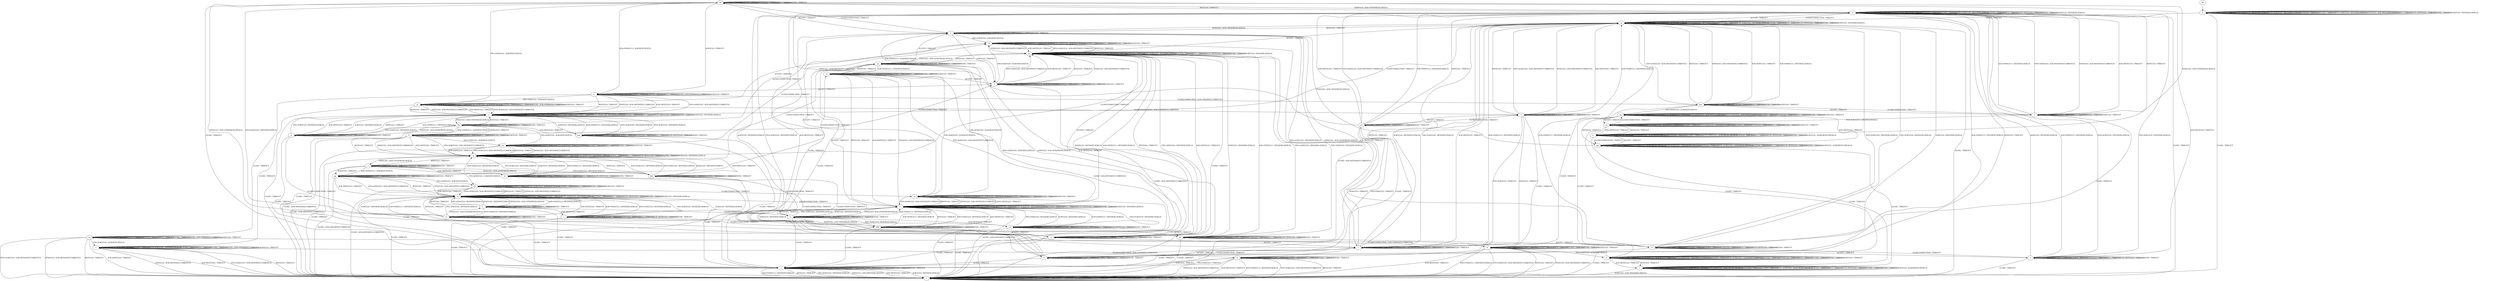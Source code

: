 digraph "" {
	graph ["Incoming time"=0.7572121620178223,
		"Outgoing time"=1.095182180404663,
		Output="{'States': 56, 'Transitions': 716, 'Filename': '../results/tcp_rerun/TCP_FreeBSD_Server-TCP_FreeBSD_Server-5.dot'}",
		Reference="{'States': 56, 'Transitions': 716, 'Filename': '../subjects/tcp/TCP_FreeBSD_Server.dot'}",
		Solver=yices,
		Updated="{'States': 56, 'Transitions': 716, 'Filename': '../subjects/tcp/TCP_FreeBSD_Server.dot'}",
		"f-measure"=1.0,
		precision=1.0,
		recall=1.0
	];
	a -> a	[key=0,
		label="CLOSECONNECTION / TIMEOUT"];
	a -> a	[key=1,
		label="ACK+PSH(V,V,1) / RST(ZERO,ZERO,0)"];
	a -> a	[key=2,
		label="SYN+ACK(V,V,0) / RST(ZERO,ZERO,0)"];
	a -> a	[key=3,
		label="RST(V,V,0) / TIMEOUT"];
	a -> a	[key=4,
		label="ACCEPT / TIMEOUT"];
	a -> a	[key=5,
		label="FIN+ACK(V,V,0) / RST(ZERO,ZERO,0)"];
	a -> a	[key=6,
		label="LISTEN / TIMEOUT"];
	a -> a	[key=7,
		label="SYN(V,V,0) / ACK+RST(ZERO,NEXT,0)"];
	a -> a	[key=8,
		label="RCV / TIMEOUT"];
	a -> a	[key=9,
		label="ACK+RST(V,V,0) / TIMEOUT"];
	a -> a	[key=10,
		label="CLOSE / TIMEOUT"];
	a -> a	[key=11,
		label="SEND / TIMEOUT"];
	a -> a	[key=12,
		label="ACK(V,V,0) / RST(ZERO,ZERO,0)"];
	b -> a	[key=0,
		label="ACK+PSH(V,V,1) / RST(NEXT,ZERO,0)"];
	b -> a	[key=1,
		label="SYN+ACK(V,V,0) / ACK+RST(NEXT,CURRENT,0)"];
	b -> a	[key=2,
		label="RST(V,V,0) / TIMEOUT"];
	b -> a	[key=3,
		label="SYN(V,V,0) / ACK+RST(NEXT,CURRENT,0)"];
	b -> a	[key=4,
		label="ACK+RST(V,V,0) / TIMEOUT"];
	b -> b	[key=0,
		label="CLOSECONNECTION / TIMEOUT"];
	b -> b	[key=1,
		label="ACCEPT / TIMEOUT"];
	b -> b	[key=2,
		label="LISTEN / TIMEOUT"];
	b -> b	[key=3,
		label="RCV / TIMEOUT"];
	b -> b	[key=4,
		label="CLOSE / TIMEOUT"];
	b -> b	[key=5,
		label="SEND / TIMEOUT"];
	b -> x	[key=0,
		label="FIN+ACK(V,V,0) / TIMEOUT"];
	b -> x	[key=1,
		label="ACK(V,V,0) / TIMEOUT"];
	c -> a	[key=0,
		label="SYN+ACK(V,V,0) / ACK+RST(NEXT,CURRENT,0)"];
	c -> a	[key=1,
		label="RST(V,V,0) / TIMEOUT"];
	c -> a	[key=2,
		label="SYN(V,V,0) / ACK+RST(NEXT,CURRENT,0)"];
	c -> a	[key=3,
		label="ACK+RST(V,V,0) / TIMEOUT"];
	c -> b	[key=0,
		label="CLOSECONNECTION / ACK+FIN(NEXT,CURRENT,0)"];
	c -> c	[key=0,
		label="ACK+PSH(V,V,1) / ACK(NEXT,NEXT,0)"];
	c -> c	[key=1,
		label="ACCEPT / TIMEOUT"];
	c -> c	[key=2,
		label="FIN+ACK(V,V,0) / ACK(NEXT,NEXT,0)"];
	c -> c	[key=3,
		label="LISTEN / TIMEOUT"];
	c -> c	[key=4,
		label="RCV / TIMEOUT"];
	c -> c	[key=5,
		label="CLOSE / TIMEOUT"];
	c -> c	[key=6,
		label="SEND / ACK+PSH(NEXT,CURRENT,1)"];
	c -> c	[key=7,
		label="ACK(V,V,0) / TIMEOUT"];
	d -> a	[key=0,
		label="CLOSE / TIMEOUT"];
	d -> d	[key=0,
		label="ACK+PSH(V,V,1) / RST(ZERO,ZERO,0)"];
	d -> d	[key=1,
		label="SYN+ACK(V,V,0) / RST(ZERO,ZERO,0)"];
	d -> d	[key=2,
		label="RST(V,V,0) / TIMEOUT"];
	d -> d	[key=3,
		label="ACCEPT / TIMEOUT"];
	d -> d	[key=4,
		label="FIN+ACK(V,V,0) / RST(ZERO,ZERO,0)"];
	d -> d	[key=5,
		label="LISTEN / TIMEOUT"];
	d -> d	[key=6,
		label="RCV / TIMEOUT"];
	d -> d	[key=7,
		label="ACK+RST(V,V,0) / TIMEOUT"];
	d -> d	[key=8,
		label="SEND / TIMEOUT"];
	d -> d	[key=9,
		label="ACK(V,V,0) / RST(ZERO,ZERO,0)"];
	d -> g	[key=0,
		label="CLOSECONNECTION / TIMEOUT"];
	d -> kk	[key=0,
		label="SYN(V,V,0) / ACK+SYN(FRESH,NEXT,0)"];
	e -> e	[key=0,
		label="CLOSECONNECTION / TIMEOUT"];
	e -> e	[key=1,
		label="LISTEN / TIMEOUT"];
	e -> e	[key=2,
		label="SYN(V,V,0) / TIMEOUT"];
	e -> e	[key=3,
		label="RCV / TIMEOUT"];
	e -> e	[key=4,
		label="SEND / TIMEOUT"];
	e -> g	[key=0,
		label="RST(V,V,0) / TIMEOUT"];
	e -> i	[key=0,
		label="ACK+PSH(V,V,1) / ACK(NEXT,NEXT,0)"];
	e -> i	[key=1,
		label="ACK(V,V,0) / TIMEOUT"];
	e -> t	[key=0,
		label="SYN+ACK(V,V,0) / RST(NEXT,ZERO,0)"];
	e -> x	[key=0,
		label="CLOSE / TIMEOUT"];
	e -> ff	[key=0,
		label="FIN+ACK(V,V,0) / ACK(NEXT,NEXT,0)"];
	e -> kk	[key=0,
		label="ACCEPT / TIMEOUT"];
	e -> tt	[key=0,
		label="ACK+RST(V,V,0) / TIMEOUT"];
	f -> b	[key=0,
		label="CLOSE / TIMEOUT"];
	f -> f	[key=0,
		label="CLOSECONNECTION / TIMEOUT"];
	f -> f	[key=1,
		label="LISTEN / TIMEOUT"];
	f -> f	[key=2,
		label="RCV / TIMEOUT"];
	f -> f	[key=3,
		label="SEND / TIMEOUT"];
	f -> g	[key=0,
		label="ACK+PSH(V,V,1) / RST(NEXT,ZERO,0)"];
	f -> g	[key=1,
		label="SYN+ACK(V,V,0) / ACK+RST(NEXT,CURRENT,0)"];
	f -> g	[key=2,
		label="RST(V,V,0) / TIMEOUT"];
	f -> g	[key=3,
		label="SYN(V,V,0) / ACK+RST(NEXT,CURRENT,0)"];
	f -> g	[key=4,
		label="ACK+RST(V,V,0) / TIMEOUT"];
	f -> t	[key=0,
		label="FIN+ACK(V,V,0) / TIMEOUT"];
	f -> t	[key=1,
		label="ACK(V,V,0) / TIMEOUT"];
	f -> nn	[key=0,
		label="ACCEPT / TIMEOUT"];
	g -> a	[key=0,
		label="CLOSE / TIMEOUT"];
	g -> d	[key=0,
		label="ACCEPT / TIMEOUT"];
	g -> e	[key=0,
		label="SYN(V,V,0) / ACK+SYN(FRESH,NEXT,0)"];
	g -> g	[key=0,
		label="CLOSECONNECTION / TIMEOUT"];
	g -> g	[key=1,
		label="ACK+PSH(V,V,1) / RST(ZERO,ZERO,0)"];
	g -> g	[key=2,
		label="SYN+ACK(V,V,0) / RST(ZERO,ZERO,0)"];
	g -> g	[key=3,
		label="RST(V,V,0) / TIMEOUT"];
	g -> g	[key=4,
		label="FIN+ACK(V,V,0) / RST(ZERO,ZERO,0)"];
	g -> g	[key=5,
		label="LISTEN / TIMEOUT"];
	g -> g	[key=6,
		label="RCV / TIMEOUT"];
	g -> g	[key=7,
		label="ACK+RST(V,V,0) / TIMEOUT"];
	g -> g	[key=8,
		label="SEND / TIMEOUT"];
	g -> g	[key=9,
		label="ACK(V,V,0) / RST(ZERO,ZERO,0)"];
	h -> a	[key=0,
		label="CLOSE / TIMEOUT"];
	h -> g	[key=0,
		label="LISTEN / TIMEOUT"];
	h -> h	[key=0,
		label="CLOSECONNECTION / TIMEOUT"];
	h -> h	[key=1,
		label="ACK+PSH(V,V,1) / RST(ZERO,ZERO,0)"];
	h -> h	[key=2,
		label="SYN+ACK(V,V,0) / RST(ZERO,ZERO,0)"];
	h -> h	[key=3,
		label="RST(V,V,0) / TIMEOUT"];
	h -> h	[key=4,
		label="ACCEPT / TIMEOUT"];
	h -> h	[key=5,
		label="FIN+ACK(V,V,0) / RST(ZERO,ZERO,0)"];
	h -> h	[key=6,
		label="SYN(V,V,0) / ACK+RST(ZERO,NEXT,0)"];
	h -> h	[key=7,
		label="RCV / TIMEOUT"];
	h -> h	[key=8,
		label="ACK+RST(V,V,0) / TIMEOUT"];
	h -> h	[key=9,
		label="SEND / TIMEOUT"];
	h -> h	[key=10,
		label="ACK(V,V,0) / RST(ZERO,ZERO,0)"];
	i -> a	[key=0,
		label="CLOSE / ACK+RST(NEXT,CURRENT,0)"];
	i -> i	[key=0,
		label="CLOSECONNECTION / TIMEOUT"];
	i -> i	[key=1,
		label="ACK+PSH(V,V,1) / ACK(NEXT,NEXT,0)"];
	i -> i	[key=2,
		label="LISTEN / TIMEOUT"];
	i -> i	[key=3,
		label="RCV / TIMEOUT"];
	i -> i	[key=4,
		label="SEND / TIMEOUT"];
	i -> i	[key=5,
		label="ACK(V,V,0) / TIMEOUT"];
	i -> o	[key=0,
		label="ACCEPT / TIMEOUT"];
	i -> ff	[key=0,
		label="FIN+ACK(V,V,0) / ACK(NEXT,NEXT,0)"];
	i -> yy	[key=0,
		label="SYN+ACK(V,V,0) / ACK+RST(NEXT,CURRENT,0)"];
	i -> yy	[key=1,
		label="RST(V,V,0) / TIMEOUT"];
	i -> yy	[key=2,
		label="SYN(V,V,0) / ACK+RST(NEXT,CURRENT,0)"];
	i -> yy	[key=3,
		label="ACK+RST(V,V,0) / TIMEOUT"];
	j -> j	[key=0,
		label="ACCEPT / TIMEOUT"];
	j -> j	[key=1,
		label="LISTEN / TIMEOUT"];
	j -> j	[key=2,
		label="SYN(V,V,0) / TIMEOUT"];
	j -> j	[key=3,
		label="RCV / TIMEOUT"];
	j -> j	[key=4,
		label="SEND / TIMEOUT"];
	j -> q	[key=0,
		label="RST(V,V,0) / TIMEOUT"];
	j -> x	[key=0,
		label="CLOSE / TIMEOUT"];
	j -> aa	[key=0,
		label="CLOSECONNECTION / TIMEOUT"];
	j -> hh	[key=0,
		label="FIN+ACK(V,V,0) / ACK(NEXT,NEXT,0)"];
	j -> pp	[key=0,
		label="ACK+PSH(V,V,1) / ACK(NEXT,NEXT,0)"];
	j -> pp	[key=1,
		label="ACK(V,V,0) / TIMEOUT"];
	j -> zz	[key=0,
		label="ACK+RST(V,V,0) / TIMEOUT"];
	j -> bbb	[key=0,
		label="SYN+ACK(V,V,0) / RST(NEXT,ZERO,0)"];
	k -> a	[key=0,
		label="ACK+PSH(V,V,1) / RST(NEXT,ZERO,0)"];
	k -> a	[key=1,
		label="SYN+ACK(V,V,0) / ACK+RST(NEXT,CURRENT,0)"];
	k -> a	[key=2,
		label="RST(V,V,0) / TIMEOUT"];
	k -> a	[key=3,
		label="SYN(V,V,0) / ACK+RST(NEXT,CURRENT,0)"];
	k -> a	[key=4,
		label="ACK+RST(V,V,0) / TIMEOUT"];
	k -> k	[key=0,
		label="CLOSECONNECTION / TIMEOUT"];
	k -> k	[key=1,
		label="ACCEPT / TIMEOUT"];
	k -> k	[key=2,
		label="LISTEN / TIMEOUT"];
	k -> k	[key=3,
		label="RCV / TIMEOUT"];
	k -> k	[key=4,
		label="CLOSE / TIMEOUT"];
	k -> k	[key=5,
		label="SEND / TIMEOUT"];
	k -> k	[key=6,
		label="ACK(V,V,0) / TIMEOUT"];
	k -> w	[key=0,
		label="FIN+ACK(V,V,0) / ACK(NEXT,NEXT,0)"];
	l -> l	[key=0,
		label="ACCEPT / TIMEOUT"];
	l -> l	[key=1,
		label="LISTEN / TIMEOUT"];
	l -> l	[key=2,
		label="SYN(V,V,0) / TIMEOUT"];
	l -> l	[key=3,
		label="RCV / TIMEOUT"];
	l -> l	[key=4,
		label="SEND / TIMEOUT"];
	l -> m	[key=0,
		label="ACK+PSH(V,V,1) / RST(NEXT,ZERO,0)"];
	l -> m	[key=1,
		label="RST(V,V,0) / TIMEOUT"];
	l -> m	[key=2,
		label="FIN+ACK(V,V,0) / RST(NEXT,ZERO,0)"];
	l -> m	[key=3,
		label="ACK(V,V,0) / RST(NEXT,ZERO,0)"];
	l -> s	[key=0,
		label="ACK+RST(V,V,0) / TIMEOUT"];
	l -> x	[key=0,
		label="CLOSE / TIMEOUT"];
	l -> cc	[key=0,
		label="SYN+ACK(V,V,0) / RST(NEXT,ZERO,0)"];
	l -> vv	[key=0,
		label="CLOSECONNECTION / TIMEOUT"];
	m -> a	[key=0,
		label="CLOSE / TIMEOUT"];
	m -> l	[key=0,
		label="SYN(V,V,0) / ACK+SYN(FRESH,NEXT,0)"];
	m -> m	[key=0,
		label="ACK+PSH(V,V,1) / RST(ZERO,ZERO,0)"];
	m -> m	[key=1,
		label="SYN+ACK(V,V,0) / RST(ZERO,ZERO,0)"];
	m -> m	[key=2,
		label="RST(V,V,0) / TIMEOUT"];
	m -> m	[key=3,
		label="ACCEPT / TIMEOUT"];
	m -> m	[key=4,
		label="FIN+ACK(V,V,0) / RST(ZERO,ZERO,0)"];
	m -> m	[key=5,
		label="LISTEN / TIMEOUT"];
	m -> m	[key=6,
		label="RCV / TIMEOUT"];
	m -> m	[key=7,
		label="ACK+RST(V,V,0) / TIMEOUT"];
	m -> m	[key=8,
		label="SEND / TIMEOUT"];
	m -> m	[key=9,
		label="ACK(V,V,0) / RST(ZERO,ZERO,0)"];
	m -> n	[key=0,
		label="CLOSECONNECTION / TIMEOUT"];
	n -> a	[key=0,
		label="CLOSE / TIMEOUT"];
	n -> n	[key=0,
		label="CLOSECONNECTION / TIMEOUT"];
	n -> n	[key=1,
		label="ACK+PSH(V,V,1) / RST(ZERO,ZERO,0)"];
	n -> n	[key=2,
		label="SYN+ACK(V,V,0) / RST(ZERO,ZERO,0)"];
	n -> n	[key=3,
		label="RST(V,V,0) / TIMEOUT"];
	n -> n	[key=4,
		label="FIN+ACK(V,V,0) / RST(ZERO,ZERO,0)"];
	n -> n	[key=5,
		label="LISTEN / TIMEOUT"];
	n -> n	[key=6,
		label="RCV / TIMEOUT"];
	n -> n	[key=7,
		label="ACK+RST(V,V,0) / TIMEOUT"];
	n -> n	[key=8,
		label="SEND / TIMEOUT"];
	n -> n	[key=9,
		label="ACK(V,V,0) / RST(ZERO,ZERO,0)"];
	n -> vv	[key=0,
		label="SYN(V,V,0) / ACK+SYN(FRESH,NEXT,0)"];
	n -> yy	[key=0,
		label="ACCEPT / TIMEOUT"];
	o -> o	[key=0,
		label="ACK+PSH(V,V,1) / ACK(NEXT,NEXT,0)"];
	o -> o	[key=1,
		label="ACCEPT / TIMEOUT"];
	o -> o	[key=2,
		label="LISTEN / TIMEOUT"];
	o -> o	[key=3,
		label="RCV / TIMEOUT"];
	o -> o	[key=4,
		label="SEND / ACK+PSH(NEXT,CURRENT,1)"];
	o -> o	[key=5,
		label="ACK(V,V,0) / TIMEOUT"];
	o -> u	[key=0,
		label="SYN+ACK(V,V,0) / ACK+RST(NEXT,CURRENT,0)"];
	o -> u	[key=1,
		label="RST(V,V,0) / TIMEOUT"];
	o -> u	[key=2,
		label="SYN(V,V,0) / ACK+RST(NEXT,CURRENT,0)"];
	o -> u	[key=3,
		label="ACK+RST(V,V,0) / TIMEOUT"];
	o -> jj	[key=0,
		label="FIN+ACK(V,V,0) / ACK(NEXT,NEXT,0)"];
	o -> mm	[key=0,
		label="CLOSECONNECTION / ACK+FIN(NEXT,CURRENT,0)"];
	o -> xx	[key=0,
		label="CLOSE / TIMEOUT"];
	p -> p	[key=0,
		label="SYN+ACK(V,V,0) / RST(NEXT,ZERO,0)"];
	p -> p	[key=1,
		label="ACCEPT / TIMEOUT"];
	p -> p	[key=2,
		label="LISTEN / TIMEOUT"];
	p -> p	[key=3,
		label="RCV / TIMEOUT"];
	p -> p	[key=4,
		label="SEND / TIMEOUT"];
	p -> t	[key=0,
		label="CLOSECONNECTION / TIMEOUT"];
	p -> u	[key=0,
		label="ACK+PSH(V,V,1) / RST(NEXT,ZERO,0)"];
	p -> u	[key=1,
		label="RST(V,V,0) / TIMEOUT"];
	p -> u	[key=2,
		label="FIN+ACK(V,V,0) / RST(NEXT,ZERO,0)"];
	p -> u	[key=3,
		label="ACK+RST(V,V,0) / TIMEOUT"];
	p -> u	[key=4,
		label="ACK(V,V,0) / RST(NEXT,ZERO,0)"];
	p -> x	[key=0,
		label="CLOSE / TIMEOUT"];
	p -> bb	[key=0,
		label="SYN(V,V,0) / ACK+SYN(FRESH,NEXT,0)"];
	q -> a	[key=0,
		label="CLOSE / TIMEOUT"];
	q -> j	[key=0,
		label="SYN(V,V,0) / ACK+SYN(FRESH,NEXT,0)"];
	q -> q	[key=0,
		label="ACK+PSH(V,V,1) / RST(ZERO,ZERO,0)"];
	q -> q	[key=1,
		label="SYN+ACK(V,V,0) / RST(ZERO,ZERO,0)"];
	q -> q	[key=2,
		label="RST(V,V,0) / TIMEOUT"];
	q -> q	[key=3,
		label="ACCEPT / TIMEOUT"];
	q -> q	[key=4,
		label="FIN+ACK(V,V,0) / RST(ZERO,ZERO,0)"];
	q -> q	[key=5,
		label="LISTEN / TIMEOUT"];
	q -> q	[key=6,
		label="RCV / TIMEOUT"];
	q -> q	[key=7,
		label="ACK+RST(V,V,0) / TIMEOUT"];
	q -> q	[key=8,
		label="SEND / TIMEOUT"];
	q -> q	[key=9,
		label="ACK(V,V,0) / RST(ZERO,ZERO,0)"];
	q -> yy	[key=0,
		label="CLOSECONNECTION / TIMEOUT"];
	r -> a	[key=0,
		label="SYN(V,V,0) / ACK+RST(ZERO,NEXT,0)"];
	r -> r	[key=0,
		label="CLOSECONNECTION / TIMEOUT"];
	r -> r	[key=1,
		label="ACK+PSH(V,V,1) / ACK(FRESH,FRESH,0)"];
	r -> r	[key=2,
		label="SYN+ACK(V,V,0) / ACK(FRESH,FRESH,0)"];
	r -> r	[key=3,
		label="RST(V,V,0) / TIMEOUT"];
	r -> r	[key=4,
		label="ACCEPT / TIMEOUT"];
	r -> r	[key=5,
		label="FIN+ACK(V,V,0) / ACK(FRESH,FRESH,0)"];
	r -> r	[key=6,
		label="LISTEN / TIMEOUT"];
	r -> r	[key=7,
		label="RCV / TIMEOUT"];
	r -> r	[key=8,
		label="ACK+RST(V,V,0) / TIMEOUT"];
	r -> r	[key=9,
		label="CLOSE / TIMEOUT"];
	r -> r	[key=10,
		label="SEND / TIMEOUT"];
	r -> r	[key=11,
		label="ACK(V,V,0) / ACK(FRESH,FRESH,0)"];
	s -> a	[key=0,
		label="CLOSE / TIMEOUT"];
	s -> m	[key=0,
		label="ACK+PSH(V,V,1) / RST(ZERO,ZERO,0)"];
	s -> m	[key=1,
		label="SYN+ACK(V,V,0) / RST(ZERO,ZERO,0)"];
	s -> m	[key=2,
		label="FIN+ACK(V,V,0) / RST(ZERO,ZERO,0)"];
	s -> m	[key=3,
		label="ACK(V,V,0) / RST(ZERO,ZERO,0)"];
	s -> s	[key=0,
		label="RST(V,V,0) / TIMEOUT"];
	s -> s	[key=1,
		label="ACCEPT / TIMEOUT"];
	s -> s	[key=2,
		label="LISTEN / TIMEOUT"];
	s -> s	[key=3,
		label="SYN(V,V,0) / TIMEOUT"];
	s -> s	[key=4,
		label="RCV / TIMEOUT"];
	s -> s	[key=5,
		label="ACK+RST(V,V,0) / TIMEOUT"];
	s -> s	[key=6,
		label="SEND / TIMEOUT"];
	s -> ccc	[key=0,
		label="CLOSECONNECTION / TIMEOUT"];
	t -> e	[key=0,
		label="SYN(V,V,0) / ACK+SYN(FRESH,NEXT,0)"];
	t -> g	[key=0,
		label="ACK+PSH(V,V,1) / RST(NEXT,ZERO,0)"];
	t -> g	[key=1,
		label="RST(V,V,0) / TIMEOUT"];
	t -> g	[key=2,
		label="FIN+ACK(V,V,0) / RST(NEXT,ZERO,0)"];
	t -> g	[key=3,
		label="ACK+RST(V,V,0) / TIMEOUT"];
	t -> g	[key=4,
		label="ACK(V,V,0) / RST(NEXT,ZERO,0)"];
	t -> t	[key=0,
		label="CLOSECONNECTION / TIMEOUT"];
	t -> t	[key=1,
		label="SYN+ACK(V,V,0) / RST(NEXT,ZERO,0)"];
	t -> t	[key=2,
		label="LISTEN / TIMEOUT"];
	t -> t	[key=3,
		label="RCV / TIMEOUT"];
	t -> t	[key=4,
		label="SEND / TIMEOUT"];
	t -> x	[key=0,
		label="CLOSE / TIMEOUT"];
	t -> ii	[key=0,
		label="ACCEPT / TIMEOUT"];
	u -> a	[key=0,
		label="CLOSE / TIMEOUT"];
	u -> g	[key=0,
		label="CLOSECONNECTION / TIMEOUT"];
	u -> u	[key=0,
		label="ACK+PSH(V,V,1) / RST(ZERO,ZERO,0)"];
	u -> u	[key=1,
		label="SYN+ACK(V,V,0) / RST(ZERO,ZERO,0)"];
	u -> u	[key=2,
		label="RST(V,V,0) / TIMEOUT"];
	u -> u	[key=3,
		label="ACCEPT / TIMEOUT"];
	u -> u	[key=4,
		label="FIN+ACK(V,V,0) / RST(ZERO,ZERO,0)"];
	u -> u	[key=5,
		label="LISTEN / TIMEOUT"];
	u -> u	[key=6,
		label="RCV / TIMEOUT"];
	u -> u	[key=7,
		label="ACK+RST(V,V,0) / TIMEOUT"];
	u -> u	[key=8,
		label="SEND / TIMEOUT"];
	u -> u	[key=9,
		label="ACK(V,V,0) / RST(ZERO,ZERO,0)"];
	u -> bb	[key=0,
		label="SYN(V,V,0) / ACK+SYN(FRESH,NEXT,0)"];
	v -> d	[key=0,
		label="ACK+PSH(V,V,1) / RST(NEXT,ZERO,0)"];
	v -> d	[key=1,
		label="SYN+ACK(V,V,0) / ACK+RST(NEXT,CURRENT,0)"];
	v -> d	[key=2,
		label="RST(V,V,0) / TIMEOUT"];
	v -> d	[key=3,
		label="SYN(V,V,0) / ACK+RST(NEXT,CURRENT,0)"];
	v -> d	[key=4,
		label="ACK+RST(V,V,0) / TIMEOUT"];
	v -> k	[key=0,
		label="CLOSE / TIMEOUT"];
	v -> v	[key=0,
		label="ACCEPT / TIMEOUT"];
	v -> v	[key=1,
		label="LISTEN / TIMEOUT"];
	v -> v	[key=2,
		label="RCV / TIMEOUT"];
	v -> v	[key=3,
		label="SEND / TIMEOUT"];
	v -> v	[key=4,
		label="ACK(V,V,0) / TIMEOUT"];
	v -> mm	[key=0,
		label="CLOSECONNECTION / TIMEOUT"];
	v -> uu	[key=0,
		label="FIN+ACK(V,V,0) / ACK(NEXT,NEXT,0)"];
	w -> r	[key=0,
		label="RST(V,V,0) / TIMEOUT"];
	w -> r	[key=1,
		label="ACK+RST(V,V,0) / TIMEOUT"];
	w -> w	[key=0,
		label="CLOSECONNECTION / TIMEOUT"];
	w -> w	[key=1,
		label="ACK+PSH(V,V,1) / ACK(NEXT,CURRENT,0)"];
	w -> w	[key=2,
		label="SYN+ACK(V,V,0) / ACK(NEXT,CURRENT,0)"];
	w -> w	[key=3,
		label="ACCEPT / TIMEOUT"];
	w -> w	[key=4,
		label="FIN+ACK(V,V,0) / ACK(NEXT,CURRENT,0)"];
	w -> w	[key=5,
		label="LISTEN / TIMEOUT"];
	w -> w	[key=6,
		label="SYN(V,V,0) / TIMEOUT"];
	w -> w	[key=7,
		label="RCV / TIMEOUT"];
	w -> w	[key=8,
		label="CLOSE / TIMEOUT"];
	w -> w	[key=9,
		label="SEND / TIMEOUT"];
	w -> w	[key=10,
		label="ACK(V,V,0) / TIMEOUT"];
	x -> a	[key=0,
		label="ACK+PSH(V,V,1) / RST(NEXT,ZERO,0)"];
	x -> a	[key=1,
		label="RST(V,V,0) / TIMEOUT"];
	x -> a	[key=2,
		label="FIN+ACK(V,V,0) / RST(NEXT,ZERO,0)"];
	x -> a	[key=3,
		label="SYN(V,V,0) / ACK+RST(ZERO,NEXT,0)"];
	x -> a	[key=4,
		label="ACK+RST(V,V,0) / TIMEOUT"];
	x -> a	[key=5,
		label="ACK(V,V,0) / RST(NEXT,ZERO,0)"];
	x -> x	[key=0,
		label="CLOSECONNECTION / TIMEOUT"];
	x -> x	[key=1,
		label="SYN+ACK(V,V,0) / RST(NEXT,ZERO,0)"];
	x -> x	[key=2,
		label="ACCEPT / TIMEOUT"];
	x -> x	[key=3,
		label="LISTEN / TIMEOUT"];
	x -> x	[key=4,
		label="RCV / TIMEOUT"];
	x -> x	[key=5,
		label="CLOSE / TIMEOUT"];
	x -> x	[key=6,
		label="SEND / TIMEOUT"];
	y -> a	[key=0,
		label="CLOSE / TIMEOUT"];
	y -> d	[key=0,
		label="ACK+PSH(V,V,1) / RST(ZERO,ZERO,0)"];
	y -> d	[key=1,
		label="SYN+ACK(V,V,0) / RST(ZERO,ZERO,0)"];
	y -> d	[key=2,
		label="FIN+ACK(V,V,0) / RST(ZERO,ZERO,0)"];
	y -> d	[key=3,
		label="ACK(V,V,0) / RST(ZERO,ZERO,0)"];
	y -> y	[key=0,
		label="RST(V,V,0) / TIMEOUT"];
	y -> y	[key=1,
		label="ACCEPT / TIMEOUT"];
	y -> y	[key=2,
		label="LISTEN / TIMEOUT"];
	y -> y	[key=3,
		label="SYN(V,V,0) / TIMEOUT"];
	y -> y	[key=4,
		label="RCV / TIMEOUT"];
	y -> y	[key=5,
		label="ACK+RST(V,V,0) / TIMEOUT"];
	y -> y	[key=6,
		label="SEND / TIMEOUT"];
	y -> tt	[key=0,
		label="CLOSECONNECTION / TIMEOUT"];
	z -> t	[key=0,
		label="ACCEPT / TIMEOUT"];
	z -> x	[key=0,
		label="CLOSE / TIMEOUT"];
	z -> z	[key=0,
		label="CLOSECONNECTION / TIMEOUT"];
	z -> z	[key=1,
		label="SYN+ACK(V,V,0) / RST(NEXT,ZERO,0)"];
	z -> z	[key=2,
		label="LISTEN / TIMEOUT"];
	z -> z	[key=3,
		label="RCV / TIMEOUT"];
	z -> z	[key=4,
		label="SEND / TIMEOUT"];
	z -> aa	[key=0,
		label="SYN(V,V,0) / ACK+SYN(FRESH,NEXT,0)"];
	z -> yy	[key=0,
		label="ACK+PSH(V,V,1) / RST(NEXT,ZERO,0)"];
	z -> yy	[key=1,
		label="RST(V,V,0) / TIMEOUT"];
	z -> yy	[key=2,
		label="FIN+ACK(V,V,0) / RST(NEXT,ZERO,0)"];
	z -> yy	[key=3,
		label="ACK+RST(V,V,0) / TIMEOUT"];
	z -> yy	[key=4,
		label="ACK(V,V,0) / RST(NEXT,ZERO,0)"];
	aa -> e	[key=0,
		label="ACCEPT / TIMEOUT"];
	aa -> x	[key=0,
		label="CLOSE / TIMEOUT"];
	aa -> z	[key=0,
		label="SYN+ACK(V,V,0) / RST(NEXT,ZERO,0)"];
	aa -> aa	[key=0,
		label="CLOSECONNECTION / TIMEOUT"];
	aa -> aa	[key=1,
		label="LISTEN / TIMEOUT"];
	aa -> aa	[key=2,
		label="SYN(V,V,0) / TIMEOUT"];
	aa -> aa	[key=3,
		label="RCV / TIMEOUT"];
	aa -> aa	[key=4,
		label="SEND / TIMEOUT"];
	aa -> ee	[key=0,
		label="ACK+RST(V,V,0) / TIMEOUT"];
	aa -> oo	[key=0,
		label="ACK+PSH(V,V,1) / ACK(NEXT,NEXT,0)"];
	aa -> oo	[key=1,
		label="ACK(V,V,0) / TIMEOUT"];
	aa -> ss	[key=0,
		label="FIN+ACK(V,V,0) / ACK(NEXT,NEXT,0)"];
	aa -> yy	[key=0,
		label="RST(V,V,0) / TIMEOUT"];
	bb -> e	[key=0,
		label="CLOSECONNECTION / TIMEOUT"];
	bb -> p	[key=0,
		label="SYN+ACK(V,V,0) / RST(NEXT,ZERO,0)"];
	bb -> u	[key=0,
		label="RST(V,V,0) / TIMEOUT"];
	bb -> x	[key=0,
		label="CLOSE / TIMEOUT"];
	bb -> bb	[key=0,
		label="ACCEPT / TIMEOUT"];
	bb -> bb	[key=1,
		label="LISTEN / TIMEOUT"];
	bb -> bb	[key=2,
		label="SYN(V,V,0) / TIMEOUT"];
	bb -> bb	[key=3,
		label="RCV / TIMEOUT"];
	bb -> bb	[key=4,
		label="SEND / TIMEOUT"];
	bb -> ll	[key=0,
		label="ACK+PSH(V,V,1) / ACK(NEXT,NEXT,0)"];
	bb -> ll	[key=1,
		label="ACK(V,V,0) / TIMEOUT"];
	bb -> ww	[key=0,
		label="FIN+ACK(V,V,0) / ACK(NEXT,NEXT,0)"];
	bb -> aaa	[key=0,
		label="ACK+RST(V,V,0) / TIMEOUT"];
	cc -> l	[key=0,
		label="SYN(V,V,0) / ACK+SYN(FRESH,NEXT,0)"];
	cc -> m	[key=0,
		label="ACK+PSH(V,V,1) / RST(NEXT,ZERO,0)"];
	cc -> m	[key=1,
		label="RST(V,V,0) / TIMEOUT"];
	cc -> m	[key=2,
		label="FIN+ACK(V,V,0) / RST(NEXT,ZERO,0)"];
	cc -> m	[key=3,
		label="ACK+RST(V,V,0) / TIMEOUT"];
	cc -> m	[key=4,
		label="ACK(V,V,0) / RST(NEXT,ZERO,0)"];
	cc -> x	[key=0,
		label="CLOSE / TIMEOUT"];
	cc -> cc	[key=0,
		label="SYN+ACK(V,V,0) / RST(NEXT,ZERO,0)"];
	cc -> cc	[key=1,
		label="ACCEPT / TIMEOUT"];
	cc -> cc	[key=2,
		label="LISTEN / TIMEOUT"];
	cc -> cc	[key=3,
		label="RCV / TIMEOUT"];
	cc -> cc	[key=4,
		label="SEND / TIMEOUT"];
	cc -> ddd	[key=0,
		label="CLOSECONNECTION / TIMEOUT"];
	dd -> h	[key=0];
	ee -> a	[key=0,
		label="CLOSE / TIMEOUT"];
	ee -> ee	[key=0,
		label="CLOSECONNECTION / TIMEOUT"];
	ee -> ee	[key=1,
		label="RST(V,V,0) / TIMEOUT"];
	ee -> ee	[key=2,
		label="LISTEN / TIMEOUT"];
	ee -> ee	[key=3,
		label="SYN(V,V,0) / TIMEOUT"];
	ee -> ee	[key=4,
		label="RCV / TIMEOUT"];
	ee -> ee	[key=5,
		label="ACK+RST(V,V,0) / TIMEOUT"];
	ee -> ee	[key=6,
		label="SEND / TIMEOUT"];
	ee -> tt	[key=0,
		label="ACCEPT / TIMEOUT"];
	ee -> yy	[key=0,
		label="ACK+PSH(V,V,1) / RST(ZERO,ZERO,0)"];
	ee -> yy	[key=1,
		label="SYN+ACK(V,V,0) / RST(ZERO,ZERO,0)"];
	ee -> yy	[key=2,
		label="FIN+ACK(V,V,0) / RST(ZERO,ZERO,0)"];
	ee -> yy	[key=3,
		label="ACK(V,V,0) / RST(ZERO,ZERO,0)"];
	ff -> a	[key=0,
		label="CLOSE / ACK+RST(NEXT,CURRENT,0)"];
	ff -> ff	[key=0,
		label="CLOSECONNECTION / TIMEOUT"];
	ff -> ff	[key=1,
		label="ACK+PSH(V,V,1) / ACK(NEXT,NEXT,0)"];
	ff -> ff	[key=2,
		label="FIN+ACK(V,V,0) / ACK(NEXT,NEXT,0)"];
	ff -> ff	[key=3,
		label="LISTEN / TIMEOUT"];
	ff -> ff	[key=4,
		label="RCV / TIMEOUT"];
	ff -> ff	[key=5,
		label="SEND / TIMEOUT"];
	ff -> ff	[key=6,
		label="ACK(V,V,0) / TIMEOUT"];
	ff -> jj	[key=0,
		label="ACCEPT / TIMEOUT"];
	ff -> yy	[key=0,
		label="SYN+ACK(V,V,0) / ACK+RST(NEXT,CURRENT,0)"];
	ff -> yy	[key=1,
		label="RST(V,V,0) / TIMEOUT"];
	ff -> yy	[key=2,
		label="SYN(V,V,0) / ACK+RST(NEXT,CURRENT,0)"];
	ff -> yy	[key=3,
		label="ACK+RST(V,V,0) / TIMEOUT"];
	gg -> e	[key=0,
		label="SYN(V,V,0) / ACK+SYN(FRESH,NEXT,0)"];
	gg -> r	[key=0,
		label="CLOSE / TIMEOUT"];
	gg -> gg	[key=0,
		label="CLOSECONNECTION / TIMEOUT"];
	gg -> gg	[key=1,
		label="ACK+PSH(V,V,1) / ACK(FRESH,FRESH,0)"];
	gg -> gg	[key=2,
		label="SYN+ACK(V,V,0) / ACK(FRESH,FRESH,0)"];
	gg -> gg	[key=3,
		label="RST(V,V,0) / TIMEOUT"];
	gg -> gg	[key=4,
		label="FIN+ACK(V,V,0) / ACK(FRESH,FRESH,0)"];
	gg -> gg	[key=5,
		label="LISTEN / TIMEOUT"];
	gg -> gg	[key=6,
		label="RCV / TIMEOUT"];
	gg -> gg	[key=7,
		label="ACK+RST(V,V,0) / TIMEOUT"];
	gg -> gg	[key=8,
		label="SEND / TIMEOUT"];
	gg -> gg	[key=9,
		label="ACK(V,V,0) / ACK(FRESH,FRESH,0)"];
	gg -> rr	[key=0,
		label="ACCEPT / TIMEOUT"];
	hh -> a	[key=0,
		label="CLOSE / ACK+RST(NEXT,CURRENT,0)"];
	hh -> m	[key=0,
		label="SYN+ACK(V,V,0) / ACK+RST(NEXT,CURRENT,0)"];
	hh -> m	[key=1,
		label="RST(V,V,0) / TIMEOUT"];
	hh -> m	[key=2,
		label="SYN(V,V,0) / ACK+RST(NEXT,CURRENT,0)"];
	hh -> m	[key=3,
		label="ACK+RST(V,V,0) / TIMEOUT"];
	hh -> hh	[key=0,
		label="ACK+PSH(V,V,1) / ACK(NEXT,NEXT,0)"];
	hh -> hh	[key=1,
		label="ACCEPT / TIMEOUT"];
	hh -> hh	[key=2,
		label="FIN+ACK(V,V,0) / ACK(NEXT,NEXT,0)"];
	hh -> hh	[key=3,
		label="LISTEN / TIMEOUT"];
	hh -> hh	[key=4,
		label="RCV / TIMEOUT"];
	hh -> hh	[key=5,
		label="SEND / TIMEOUT"];
	hh -> hh	[key=6,
		label="ACK(V,V,0) / TIMEOUT"];
	hh -> ss	[key=0,
		label="CLOSECONNECTION / TIMEOUT"];
	ii -> d	[key=0,
		label="ACK+PSH(V,V,1) / RST(NEXT,ZERO,0)"];
	ii -> d	[key=1,
		label="RST(V,V,0) / TIMEOUT"];
	ii -> d	[key=2,
		label="FIN+ACK(V,V,0) / RST(NEXT,ZERO,0)"];
	ii -> d	[key=3,
		label="ACK+RST(V,V,0) / TIMEOUT"];
	ii -> d	[key=4,
		label="ACK(V,V,0) / RST(NEXT,ZERO,0)"];
	ii -> t	[key=0,
		label="CLOSECONNECTION / TIMEOUT"];
	ii -> x	[key=0,
		label="CLOSE / TIMEOUT"];
	ii -> ii	[key=0,
		label="SYN+ACK(V,V,0) / RST(NEXT,ZERO,0)"];
	ii -> ii	[key=1,
		label="ACCEPT / TIMEOUT"];
	ii -> ii	[key=2,
		label="LISTEN / TIMEOUT"];
	ii -> ii	[key=3,
		label="RCV / TIMEOUT"];
	ii -> ii	[key=4,
		label="SEND / TIMEOUT"];
	ii -> kk	[key=0,
		label="SYN(V,V,0) / ACK+SYN(FRESH,NEXT,0)"];
	jj -> c	[key=0,
		label="CLOSE / TIMEOUT"];
	jj -> f	[key=0,
		label="CLOSECONNECTION / ACK+FIN(NEXT,CURRENT,0)"];
	jj -> u	[key=0,
		label="SYN+ACK(V,V,0) / ACK+RST(NEXT,CURRENT,0)"];
	jj -> u	[key=1,
		label="RST(V,V,0) / TIMEOUT"];
	jj -> u	[key=2,
		label="SYN(V,V,0) / ACK+RST(NEXT,CURRENT,0)"];
	jj -> u	[key=3,
		label="ACK+RST(V,V,0) / TIMEOUT"];
	jj -> jj	[key=0,
		label="ACK+PSH(V,V,1) / ACK(NEXT,NEXT,0)"];
	jj -> jj	[key=1,
		label="ACCEPT / TIMEOUT"];
	jj -> jj	[key=2,
		label="FIN+ACK(V,V,0) / ACK(NEXT,NEXT,0)"];
	jj -> jj	[key=3,
		label="LISTEN / TIMEOUT"];
	jj -> jj	[key=4,
		label="RCV / TIMEOUT"];
	jj -> jj	[key=5,
		label="SEND / ACK+PSH(NEXT,CURRENT,1)"];
	jj -> jj	[key=6,
		label="ACK(V,V,0) / TIMEOUT"];
	kk -> d	[key=0,
		label="RST(V,V,0) / TIMEOUT"];
	kk -> e	[key=0,
		label="CLOSECONNECTION / TIMEOUT"];
	kk -> o	[key=0,
		label="ACK+PSH(V,V,1) / ACK(NEXT,NEXT,0)"];
	kk -> o	[key=1,
		label="ACK(V,V,0) / TIMEOUT"];
	kk -> x	[key=0,
		label="CLOSE / TIMEOUT"];
	kk -> y	[key=0,
		label="ACK+RST(V,V,0) / TIMEOUT"];
	kk -> ii	[key=0,
		label="SYN+ACK(V,V,0) / RST(NEXT,ZERO,0)"];
	kk -> jj	[key=0,
		label="FIN+ACK(V,V,0) / ACK(NEXT,NEXT,0)"];
	kk -> kk	[key=0,
		label="ACCEPT / TIMEOUT"];
	kk -> kk	[key=1,
		label="LISTEN / TIMEOUT"];
	kk -> kk	[key=2,
		label="SYN(V,V,0) / TIMEOUT"];
	kk -> kk	[key=3,
		label="RCV / TIMEOUT"];
	kk -> kk	[key=4,
		label="SEND / TIMEOUT"];
	ll -> a	[key=0,
		label="CLOSE / ACK+RST(NEXT,CURRENT,0)"];
	ll -> i	[key=0,
		label="CLOSECONNECTION / TIMEOUT"];
	ll -> q	[key=0,
		label="SYN+ACK(V,V,0) / ACK+RST(NEXT,CURRENT,0)"];
	ll -> q	[key=1,
		label="RST(V,V,0) / TIMEOUT"];
	ll -> q	[key=2,
		label="SYN(V,V,0) / ACK+RST(NEXT,CURRENT,0)"];
	ll -> q	[key=3,
		label="ACK+RST(V,V,0) / TIMEOUT"];
	ll -> ll	[key=0,
		label="ACK+PSH(V,V,1) / ACK(NEXT,NEXT,0)"];
	ll -> ll	[key=1,
		label="ACCEPT / TIMEOUT"];
	ll -> ll	[key=2,
		label="LISTEN / TIMEOUT"];
	ll -> ll	[key=3,
		label="RCV / TIMEOUT"];
	ll -> ll	[key=4,
		label="SEND / TIMEOUT"];
	ll -> ll	[key=5,
		label="ACK(V,V,0) / TIMEOUT"];
	ll -> ww	[key=0,
		label="FIN+ACK(V,V,0) / ACK(NEXT,NEXT,0)"];
	mm -> g	[key=0,
		label="ACK+PSH(V,V,1) / RST(NEXT,ZERO,0)"];
	mm -> g	[key=1,
		label="SYN+ACK(V,V,0) / ACK+RST(NEXT,CURRENT,0)"];
	mm -> g	[key=2,
		label="RST(V,V,0) / TIMEOUT"];
	mm -> g	[key=3,
		label="SYN(V,V,0) / ACK+RST(NEXT,CURRENT,0)"];
	mm -> g	[key=4,
		label="ACK+RST(V,V,0) / TIMEOUT"];
	mm -> k	[key=0,
		label="CLOSE / TIMEOUT"];
	mm -> v	[key=0,
		label="ACCEPT / TIMEOUT"];
	mm -> mm	[key=0,
		label="CLOSECONNECTION / TIMEOUT"];
	mm -> mm	[key=1,
		label="LISTEN / TIMEOUT"];
	mm -> mm	[key=2,
		label="RCV / TIMEOUT"];
	mm -> mm	[key=3,
		label="SEND / TIMEOUT"];
	mm -> mm	[key=4,
		label="ACK(V,V,0) / TIMEOUT"];
	mm -> qq	[key=0,
		label="FIN+ACK(V,V,0) / ACK(NEXT,NEXT,0)"];
	nn -> b	[key=0,
		label="CLOSE / TIMEOUT"];
	nn -> d	[key=0,
		label="ACK+PSH(V,V,1) / RST(NEXT,ZERO,0)"];
	nn -> d	[key=1,
		label="SYN+ACK(V,V,0) / ACK+RST(NEXT,CURRENT,0)"];
	nn -> d	[key=2,
		label="RST(V,V,0) / TIMEOUT"];
	nn -> d	[key=3,
		label="SYN(V,V,0) / ACK+RST(NEXT,CURRENT,0)"];
	nn -> d	[key=4,
		label="ACK+RST(V,V,0) / TIMEOUT"];
	nn -> f	[key=0,
		label="CLOSECONNECTION / TIMEOUT"];
	nn -> ii	[key=0,
		label="FIN+ACK(V,V,0) / TIMEOUT"];
	nn -> ii	[key=1,
		label="ACK(V,V,0) / TIMEOUT"];
	nn -> nn	[key=0,
		label="ACCEPT / TIMEOUT"];
	nn -> nn	[key=1,
		label="LISTEN / TIMEOUT"];
	nn -> nn	[key=2,
		label="RCV / TIMEOUT"];
	nn -> nn	[key=3,
		label="SEND / TIMEOUT"];
	oo -> a	[key=0,
		label="CLOSE / ACK+RST(NEXT,CURRENT,0)"];
	oo -> i	[key=0,
		label="ACCEPT / TIMEOUT"];
	oo -> n	[key=0,
		label="SYN+ACK(V,V,0) / ACK+RST(NEXT,CURRENT,0)"];
	oo -> n	[key=1,
		label="RST(V,V,0) / TIMEOUT"];
	oo -> n	[key=2,
		label="SYN(V,V,0) / ACK+RST(NEXT,CURRENT,0)"];
	oo -> n	[key=3,
		label="ACK+RST(V,V,0) / TIMEOUT"];
	oo -> oo	[key=0,
		label="CLOSECONNECTION / TIMEOUT"];
	oo -> oo	[key=1,
		label="ACK+PSH(V,V,1) / ACK(NEXT,NEXT,0)"];
	oo -> oo	[key=2,
		label="LISTEN / TIMEOUT"];
	oo -> oo	[key=3,
		label="RCV / TIMEOUT"];
	oo -> oo	[key=4,
		label="SEND / TIMEOUT"];
	oo -> oo	[key=5,
		label="ACK(V,V,0) / TIMEOUT"];
	oo -> ss	[key=0,
		label="FIN+ACK(V,V,0) / ACK(NEXT,NEXT,0)"];
	pp -> a	[key=0,
		label="CLOSE / ACK+RST(NEXT,CURRENT,0)"];
	pp -> m	[key=0,
		label="SYN+ACK(V,V,0) / ACK+RST(NEXT,CURRENT,0)"];
	pp -> m	[key=1,
		label="RST(V,V,0) / TIMEOUT"];
	pp -> m	[key=2,
		label="SYN(V,V,0) / ACK+RST(NEXT,CURRENT,0)"];
	pp -> m	[key=3,
		label="ACK+RST(V,V,0) / TIMEOUT"];
	pp -> hh	[key=0,
		label="FIN+ACK(V,V,0) / ACK(NEXT,NEXT,0)"];
	pp -> oo	[key=0,
		label="CLOSECONNECTION / TIMEOUT"];
	pp -> pp	[key=0,
		label="ACK+PSH(V,V,1) / ACK(NEXT,NEXT,0)"];
	pp -> pp	[key=1,
		label="ACCEPT / TIMEOUT"];
	pp -> pp	[key=2,
		label="LISTEN / TIMEOUT"];
	pp -> pp	[key=3,
		label="RCV / TIMEOUT"];
	pp -> pp	[key=4,
		label="SEND / TIMEOUT"];
	pp -> pp	[key=5,
		label="ACK(V,V,0) / TIMEOUT"];
	qq -> w	[key=0,
		label="CLOSE / TIMEOUT"];
	qq -> gg	[key=0,
		label="RST(V,V,0) / TIMEOUT"];
	qq -> gg	[key=1,
		label="ACK+RST(V,V,0) / TIMEOUT"];
	qq -> qq	[key=0,
		label="CLOSECONNECTION / TIMEOUT"];
	qq -> qq	[key=1,
		label="ACK+PSH(V,V,1) / ACK(NEXT,CURRENT,0)"];
	qq -> qq	[key=2,
		label="SYN+ACK(V,V,0) / ACK(NEXT,CURRENT,0)"];
	qq -> qq	[key=3,
		label="FIN+ACK(V,V,0) / ACK(NEXT,CURRENT,0)"];
	qq -> qq	[key=4,
		label="LISTEN / TIMEOUT"];
	qq -> qq	[key=5,
		label="SYN(V,V,0) / TIMEOUT"];
	qq -> qq	[key=6,
		label="RCV / TIMEOUT"];
	qq -> qq	[key=7,
		label="SEND / TIMEOUT"];
	qq -> qq	[key=8,
		label="ACK(V,V,0) / TIMEOUT"];
	qq -> uu	[key=0,
		label="ACCEPT / TIMEOUT"];
	rr -> r	[key=0,
		label="CLOSE / TIMEOUT"];
	rr -> gg	[key=0,
		label="CLOSECONNECTION / TIMEOUT"];
	rr -> kk	[key=0,
		label="SYN(V,V,0) / ACK+SYN(FRESH,NEXT,0)"];
	rr -> rr	[key=0,
		label="ACK+PSH(V,V,1) / ACK(FRESH,FRESH,0)"];
	rr -> rr	[key=1,
		label="SYN+ACK(V,V,0) / ACK(FRESH,FRESH,0)"];
	rr -> rr	[key=2,
		label="RST(V,V,0) / TIMEOUT"];
	rr -> rr	[key=3,
		label="ACCEPT / TIMEOUT"];
	rr -> rr	[key=4,
		label="FIN+ACK(V,V,0) / ACK(FRESH,FRESH,0)"];
	rr -> rr	[key=5,
		label="LISTEN / TIMEOUT"];
	rr -> rr	[key=6,
		label="RCV / TIMEOUT"];
	rr -> rr	[key=7,
		label="ACK+RST(V,V,0) / TIMEOUT"];
	rr -> rr	[key=8,
		label="SEND / TIMEOUT"];
	rr -> rr	[key=9,
		label="ACK(V,V,0) / ACK(FRESH,FRESH,0)"];
	ss -> a	[key=0,
		label="CLOSE / ACK+RST(NEXT,CURRENT,0)"];
	ss -> n	[key=0,
		label="SYN+ACK(V,V,0) / ACK+RST(NEXT,CURRENT,0)"];
	ss -> n	[key=1,
		label="RST(V,V,0) / TIMEOUT"];
	ss -> n	[key=2,
		label="SYN(V,V,0) / ACK+RST(NEXT,CURRENT,0)"];
	ss -> n	[key=3,
		label="ACK+RST(V,V,0) / TIMEOUT"];
	ss -> ff	[key=0,
		label="ACCEPT / TIMEOUT"];
	ss -> ss	[key=0,
		label="CLOSECONNECTION / TIMEOUT"];
	ss -> ss	[key=1,
		label="ACK+PSH(V,V,1) / ACK(NEXT,NEXT,0)"];
	ss -> ss	[key=2,
		label="FIN+ACK(V,V,0) / ACK(NEXT,NEXT,0)"];
	ss -> ss	[key=3,
		label="LISTEN / TIMEOUT"];
	ss -> ss	[key=4,
		label="RCV / TIMEOUT"];
	ss -> ss	[key=5,
		label="SEND / TIMEOUT"];
	ss -> ss	[key=6,
		label="ACK(V,V,0) / TIMEOUT"];
	tt -> a	[key=0,
		label="CLOSE / TIMEOUT"];
	tt -> g	[key=0,
		label="ACK+PSH(V,V,1) / RST(ZERO,ZERO,0)"];
	tt -> g	[key=1,
		label="SYN+ACK(V,V,0) / RST(ZERO,ZERO,0)"];
	tt -> g	[key=2,
		label="FIN+ACK(V,V,0) / RST(ZERO,ZERO,0)"];
	tt -> g	[key=3,
		label="ACK(V,V,0) / RST(ZERO,ZERO,0)"];
	tt -> y	[key=0,
		label="ACCEPT / TIMEOUT"];
	tt -> tt	[key=0,
		label="CLOSECONNECTION / TIMEOUT"];
	tt -> tt	[key=1,
		label="RST(V,V,0) / TIMEOUT"];
	tt -> tt	[key=2,
		label="LISTEN / TIMEOUT"];
	tt -> tt	[key=3,
		label="SYN(V,V,0) / TIMEOUT"];
	tt -> tt	[key=4,
		label="RCV / TIMEOUT"];
	tt -> tt	[key=5,
		label="ACK+RST(V,V,0) / TIMEOUT"];
	tt -> tt	[key=6,
		label="SEND / TIMEOUT"];
	uu -> w	[key=0,
		label="CLOSE / TIMEOUT"];
	uu -> qq	[key=0,
		label="CLOSECONNECTION / TIMEOUT"];
	uu -> rr	[key=0,
		label="RST(V,V,0) / TIMEOUT"];
	uu -> rr	[key=1,
		label="ACK+RST(V,V,0) / TIMEOUT"];
	uu -> uu	[key=0,
		label="ACK+PSH(V,V,1) / ACK(NEXT,CURRENT,0)"];
	uu -> uu	[key=1,
		label="SYN+ACK(V,V,0) / ACK(NEXT,CURRENT,0)"];
	uu -> uu	[key=2,
		label="ACCEPT / TIMEOUT"];
	uu -> uu	[key=3,
		label="FIN+ACK(V,V,0) / ACK(NEXT,CURRENT,0)"];
	uu -> uu	[key=4,
		label="LISTEN / TIMEOUT"];
	uu -> uu	[key=5,
		label="SYN(V,V,0) / TIMEOUT"];
	uu -> uu	[key=6,
		label="RCV / TIMEOUT"];
	uu -> uu	[key=7,
		label="SEND / TIMEOUT"];
	uu -> uu	[key=8,
		label="ACK(V,V,0) / TIMEOUT"];
	vv -> n	[key=0,
		label="ACK+PSH(V,V,1) / RST(NEXT,ZERO,0)"];
	vv -> n	[key=1,
		label="RST(V,V,0) / TIMEOUT"];
	vv -> n	[key=2,
		label="FIN+ACK(V,V,0) / RST(NEXT,ZERO,0)"];
	vv -> n	[key=3,
		label="ACK(V,V,0) / RST(NEXT,ZERO,0)"];
	vv -> x	[key=0,
		label="CLOSE / TIMEOUT"];
	vv -> aa	[key=0,
		label="ACCEPT / TIMEOUT"];
	vv -> vv	[key=0,
		label="CLOSECONNECTION / TIMEOUT"];
	vv -> vv	[key=1,
		label="LISTEN / TIMEOUT"];
	vv -> vv	[key=2,
		label="SYN(V,V,0) / TIMEOUT"];
	vv -> vv	[key=3,
		label="RCV / TIMEOUT"];
	vv -> vv	[key=4,
		label="SEND / TIMEOUT"];
	vv -> ccc	[key=0,
		label="ACK+RST(V,V,0) / TIMEOUT"];
	vv -> ddd	[key=0,
		label="SYN+ACK(V,V,0) / RST(NEXT,ZERO,0)"];
	ww -> a	[key=0,
		label="CLOSE / ACK+RST(NEXT,CURRENT,0)"];
	ww -> q	[key=0,
		label="SYN+ACK(V,V,0) / ACK+RST(NEXT,CURRENT,0)"];
	ww -> q	[key=1,
		label="RST(V,V,0) / TIMEOUT"];
	ww -> q	[key=2,
		label="SYN(V,V,0) / ACK+RST(NEXT,CURRENT,0)"];
	ww -> q	[key=3,
		label="ACK+RST(V,V,0) / TIMEOUT"];
	ww -> ff	[key=0,
		label="CLOSECONNECTION / TIMEOUT"];
	ww -> ww	[key=0,
		label="ACK+PSH(V,V,1) / ACK(NEXT,NEXT,0)"];
	ww -> ww	[key=1,
		label="ACCEPT / TIMEOUT"];
	ww -> ww	[key=2,
		label="FIN+ACK(V,V,0) / ACK(NEXT,NEXT,0)"];
	ww -> ww	[key=3,
		label="LISTEN / TIMEOUT"];
	ww -> ww	[key=4,
		label="RCV / TIMEOUT"];
	ww -> ww	[key=5,
		label="SEND / TIMEOUT"];
	ww -> ww	[key=6,
		label="ACK(V,V,0) / TIMEOUT"];
	xx -> a	[key=0,
		label="SYN+ACK(V,V,0) / ACK+RST(NEXT,CURRENT,0)"];
	xx -> a	[key=1,
		label="RST(V,V,0) / TIMEOUT"];
	xx -> a	[key=2,
		label="SYN(V,V,0) / ACK+RST(NEXT,CURRENT,0)"];
	xx -> a	[key=3,
		label="ACK+RST(V,V,0) / TIMEOUT"];
	xx -> c	[key=0,
		label="FIN+ACK(V,V,0) / ACK(NEXT,NEXT,0)"];
	xx -> k	[key=0,
		label="CLOSECONNECTION / ACK+FIN(NEXT,CURRENT,0)"];
	xx -> xx	[key=0,
		label="ACK+PSH(V,V,1) / ACK(NEXT,NEXT,0)"];
	xx -> xx	[key=1,
		label="ACCEPT / TIMEOUT"];
	xx -> xx	[key=2,
		label="LISTEN / TIMEOUT"];
	xx -> xx	[key=3,
		label="RCV / TIMEOUT"];
	xx -> xx	[key=4,
		label="CLOSE / TIMEOUT"];
	xx -> xx	[key=5,
		label="SEND / ACK+PSH(NEXT,CURRENT,1)"];
	xx -> xx	[key=6,
		label="ACK(V,V,0) / TIMEOUT"];
	yy -> a	[key=0,
		label="CLOSE / TIMEOUT"];
	yy -> g	[key=0,
		label="ACCEPT / TIMEOUT"];
	yy -> aa	[key=0,
		label="SYN(V,V,0) / ACK+SYN(FRESH,NEXT,0)"];
	yy -> yy	[key=0,
		label="CLOSECONNECTION / TIMEOUT"];
	yy -> yy	[key=1,
		label="ACK+PSH(V,V,1) / RST(ZERO,ZERO,0)"];
	yy -> yy	[key=2,
		label="SYN+ACK(V,V,0) / RST(ZERO,ZERO,0)"];
	yy -> yy	[key=3,
		label="RST(V,V,0) / TIMEOUT"];
	yy -> yy	[key=4,
		label="FIN+ACK(V,V,0) / RST(ZERO,ZERO,0)"];
	yy -> yy	[key=5,
		label="LISTEN / TIMEOUT"];
	yy -> yy	[key=6,
		label="RCV / TIMEOUT"];
	yy -> yy	[key=7,
		label="ACK+RST(V,V,0) / TIMEOUT"];
	yy -> yy	[key=8,
		label="SEND / TIMEOUT"];
	yy -> yy	[key=9,
		label="ACK(V,V,0) / RST(ZERO,ZERO,0)"];
	zz -> a	[key=0,
		label="CLOSE / TIMEOUT"];
	zz -> q	[key=0,
		label="ACK+PSH(V,V,1) / RST(ZERO,ZERO,0)"];
	zz -> q	[key=1,
		label="SYN+ACK(V,V,0) / RST(ZERO,ZERO,0)"];
	zz -> q	[key=2,
		label="FIN+ACK(V,V,0) / RST(ZERO,ZERO,0)"];
	zz -> q	[key=3,
		label="ACK(V,V,0) / RST(ZERO,ZERO,0)"];
	zz -> ee	[key=0,
		label="CLOSECONNECTION / TIMEOUT"];
	zz -> zz	[key=0,
		label="RST(V,V,0) / TIMEOUT"];
	zz -> zz	[key=1,
		label="ACCEPT / TIMEOUT"];
	zz -> zz	[key=2,
		label="LISTEN / TIMEOUT"];
	zz -> zz	[key=3,
		label="SYN(V,V,0) / TIMEOUT"];
	zz -> zz	[key=4,
		label="RCV / TIMEOUT"];
	zz -> zz	[key=5,
		label="ACK+RST(V,V,0) / TIMEOUT"];
	zz -> zz	[key=6,
		label="SEND / TIMEOUT"];
	aaa -> a	[key=0,
		label="CLOSE / TIMEOUT"];
	aaa -> u	[key=0,
		label="ACK+PSH(V,V,1) / RST(ZERO,ZERO,0)"];
	aaa -> u	[key=1,
		label="SYN+ACK(V,V,0) / RST(ZERO,ZERO,0)"];
	aaa -> u	[key=2,
		label="FIN+ACK(V,V,0) / RST(ZERO,ZERO,0)"];
	aaa -> u	[key=3,
		label="ACK(V,V,0) / RST(ZERO,ZERO,0)"];
	aaa -> tt	[key=0,
		label="CLOSECONNECTION / TIMEOUT"];
	aaa -> aaa	[key=0,
		label="RST(V,V,0) / TIMEOUT"];
	aaa -> aaa	[key=1,
		label="ACCEPT / TIMEOUT"];
	aaa -> aaa	[key=2,
		label="LISTEN / TIMEOUT"];
	aaa -> aaa	[key=3,
		label="SYN(V,V,0) / TIMEOUT"];
	aaa -> aaa	[key=4,
		label="RCV / TIMEOUT"];
	aaa -> aaa	[key=5,
		label="ACK+RST(V,V,0) / TIMEOUT"];
	aaa -> aaa	[key=6,
		label="SEND / TIMEOUT"];
	bbb -> j	[key=0,
		label="SYN(V,V,0) / ACK+SYN(FRESH,NEXT,0)"];
	bbb -> q	[key=0,
		label="ACK+PSH(V,V,1) / RST(NEXT,ZERO,0)"];
	bbb -> q	[key=1,
		label="RST(V,V,0) / TIMEOUT"];
	bbb -> q	[key=2,
		label="FIN+ACK(V,V,0) / RST(NEXT,ZERO,0)"];
	bbb -> q	[key=3,
		label="ACK+RST(V,V,0) / TIMEOUT"];
	bbb -> q	[key=4,
		label="ACK(V,V,0) / RST(NEXT,ZERO,0)"];
	bbb -> x	[key=0,
		label="CLOSE / TIMEOUT"];
	bbb -> z	[key=0,
		label="CLOSECONNECTION / TIMEOUT"];
	bbb -> bbb	[key=0,
		label="SYN+ACK(V,V,0) / RST(NEXT,ZERO,0)"];
	bbb -> bbb	[key=1,
		label="ACCEPT / TIMEOUT"];
	bbb -> bbb	[key=2,
		label="LISTEN / TIMEOUT"];
	bbb -> bbb	[key=3,
		label="RCV / TIMEOUT"];
	bbb -> bbb	[key=4,
		label="SEND / TIMEOUT"];
	ccc -> a	[key=0,
		label="CLOSE / TIMEOUT"];
	ccc -> n	[key=0,
		label="ACK+PSH(V,V,1) / RST(ZERO,ZERO,0)"];
	ccc -> n	[key=1,
		label="SYN+ACK(V,V,0) / RST(ZERO,ZERO,0)"];
	ccc -> n	[key=2,
		label="FIN+ACK(V,V,0) / RST(ZERO,ZERO,0)"];
	ccc -> n	[key=3,
		label="ACK(V,V,0) / RST(ZERO,ZERO,0)"];
	ccc -> ee	[key=0,
		label="ACCEPT / TIMEOUT"];
	ccc -> ccc	[key=0,
		label="CLOSECONNECTION / TIMEOUT"];
	ccc -> ccc	[key=1,
		label="RST(V,V,0) / TIMEOUT"];
	ccc -> ccc	[key=2,
		label="LISTEN / TIMEOUT"];
	ccc -> ccc	[key=3,
		label="SYN(V,V,0) / TIMEOUT"];
	ccc -> ccc	[key=4,
		label="RCV / TIMEOUT"];
	ccc -> ccc	[key=5,
		label="ACK+RST(V,V,0) / TIMEOUT"];
	ccc -> ccc	[key=6,
		label="SEND / TIMEOUT"];
	ddd -> n	[key=0,
		label="ACK+PSH(V,V,1) / RST(NEXT,ZERO,0)"];
	ddd -> n	[key=1,
		label="RST(V,V,0) / TIMEOUT"];
	ddd -> n	[key=2,
		label="FIN+ACK(V,V,0) / RST(NEXT,ZERO,0)"];
	ddd -> n	[key=3,
		label="ACK+RST(V,V,0) / TIMEOUT"];
	ddd -> n	[key=4,
		label="ACK(V,V,0) / RST(NEXT,ZERO,0)"];
	ddd -> x	[key=0,
		label="CLOSE / TIMEOUT"];
	ddd -> z	[key=0,
		label="ACCEPT / TIMEOUT"];
	ddd -> vv	[key=0,
		label="SYN(V,V,0) / ACK+SYN(FRESH,NEXT,0)"];
	ddd -> ddd	[key=0,
		label="CLOSECONNECTION / TIMEOUT"];
	ddd -> ddd	[key=1,
		label="SYN+ACK(V,V,0) / RST(NEXT,ZERO,0)"];
	ddd -> ddd	[key=2,
		label="LISTEN / TIMEOUT"];
	ddd -> ddd	[key=3,
		label="RCV / TIMEOUT"];
	ddd -> ddd	[key=4,
		label="SEND / TIMEOUT"];
}
